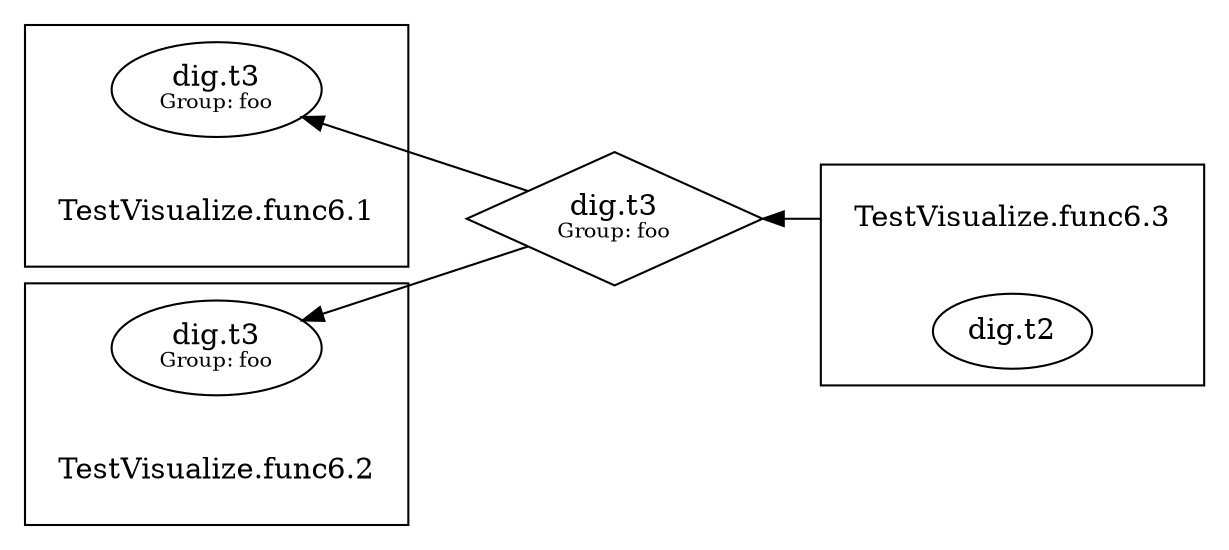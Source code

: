 digraph {
	rankdir=RL;
	graph [compound=true];
	"[type=dig.t3 group=foo]" [shape=diamond label=<dig.t3<BR /><FONT POINT-SIZE="10">Group: foo</FONT>>];
		"[type=dig.t3 group=foo]" -> "dig.t3[group=foo]0";
		"[type=dig.t3 group=foo]" -> "dig.t3[group=foo]1";
		
	
		subgraph cluster_0 {
			constructor_0 [shape=plaintext label="TestVisualize.func6.1"];
			
			"dig.t3[group=foo]0" [label=<dig.t3<BR /><FONT POINT-SIZE="10">Group: foo</FONT>>];
			
		}
		
		
		subgraph cluster_1 {
			constructor_1 [shape=plaintext label="TestVisualize.func6.2"];
			
			"dig.t3[group=foo]1" [label=<dig.t3<BR /><FONT POINT-SIZE="10">Group: foo</FONT>>];
			
		}
		
		
		subgraph cluster_2 {
			constructor_2 [shape=plaintext label="TestVisualize.func6.3"];
			
			"dig.t2" [label=<dig.t2>];
			
		}
		
		
			constructor_2 -> "[type=dig.t3 group=foo]" [ltail=cluster_2];
		
	
}